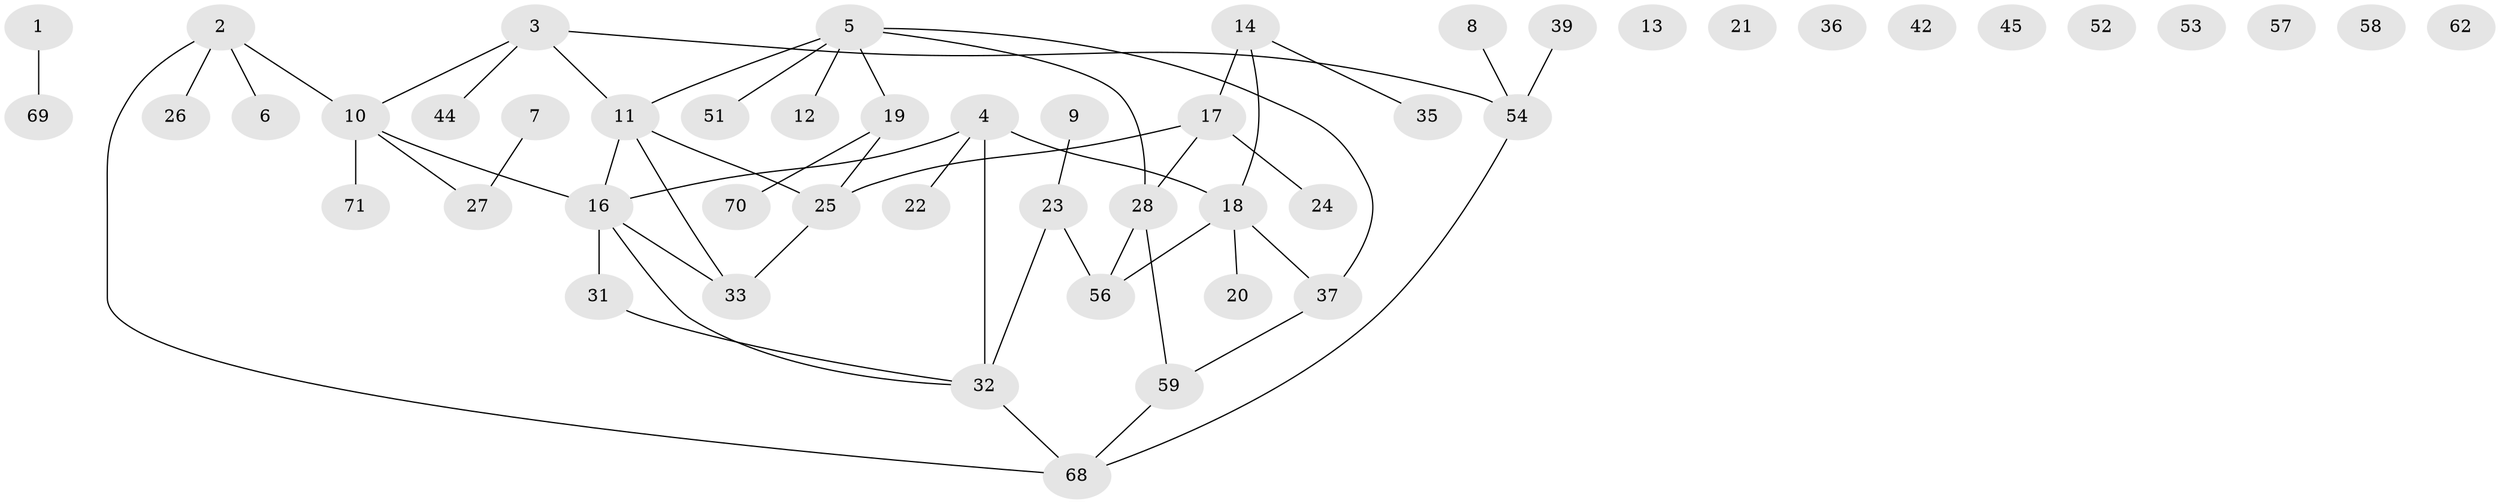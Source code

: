 // original degree distribution, {1: 0.2702702702702703, 4: 0.05405405405405406, 3: 0.2702702702702703, 5: 0.08108108108108109, 0: 0.13513513513513514, 6: 0.013513513513513514, 2: 0.17567567567567569}
// Generated by graph-tools (version 1.1) at 2025/41/03/06/25 10:41:22]
// undirected, 50 vertices, 53 edges
graph export_dot {
graph [start="1"]
  node [color=gray90,style=filled];
  1;
  2 [super="+46"];
  3 [super="+41"];
  4 [super="+15"];
  5 [super="+67"];
  6 [super="+29"];
  7 [super="+72"];
  8;
  9;
  10 [super="+64"];
  11 [super="+55"];
  12;
  13;
  14 [super="+73"];
  16 [super="+63"];
  17 [super="+34"];
  18 [super="+40"];
  19 [super="+30"];
  20;
  21;
  22;
  23 [super="+48"];
  24 [super="+49"];
  25 [super="+65"];
  26 [super="+50"];
  27 [super="+38"];
  28 [super="+60"];
  31;
  32 [super="+43"];
  33;
  35;
  36;
  37 [super="+47"];
  39;
  42;
  44;
  45;
  51;
  52;
  53;
  54 [super="+61"];
  56;
  57;
  58;
  59 [super="+66"];
  62;
  68 [super="+74"];
  69;
  70;
  71;
  1 -- 69;
  2 -- 10;
  2 -- 26;
  2 -- 68;
  2 -- 6;
  3 -- 10;
  3 -- 11;
  3 -- 44;
  3 -- 54;
  4 -- 18;
  4 -- 22;
  4 -- 16;
  4 -- 32 [weight=2];
  5 -- 37;
  5 -- 51;
  5 -- 19;
  5 -- 11;
  5 -- 12;
  5 -- 28;
  7 -- 27;
  8 -- 54;
  9 -- 23;
  10 -- 16;
  10 -- 27;
  10 -- 71;
  11 -- 33;
  11 -- 16;
  11 -- 25;
  14 -- 17 [weight=2];
  14 -- 18;
  14 -- 35;
  16 -- 31;
  16 -- 33;
  16 -- 32;
  17 -- 25;
  17 -- 28;
  17 -- 24;
  18 -- 20;
  18 -- 56;
  18 -- 37;
  19 -- 70;
  19 -- 25;
  23 -- 56;
  23 -- 32;
  25 -- 33;
  28 -- 56;
  28 -- 59;
  31 -- 32;
  32 -- 68;
  37 -- 59;
  39 -- 54;
  54 -- 68;
  59 -- 68;
}

